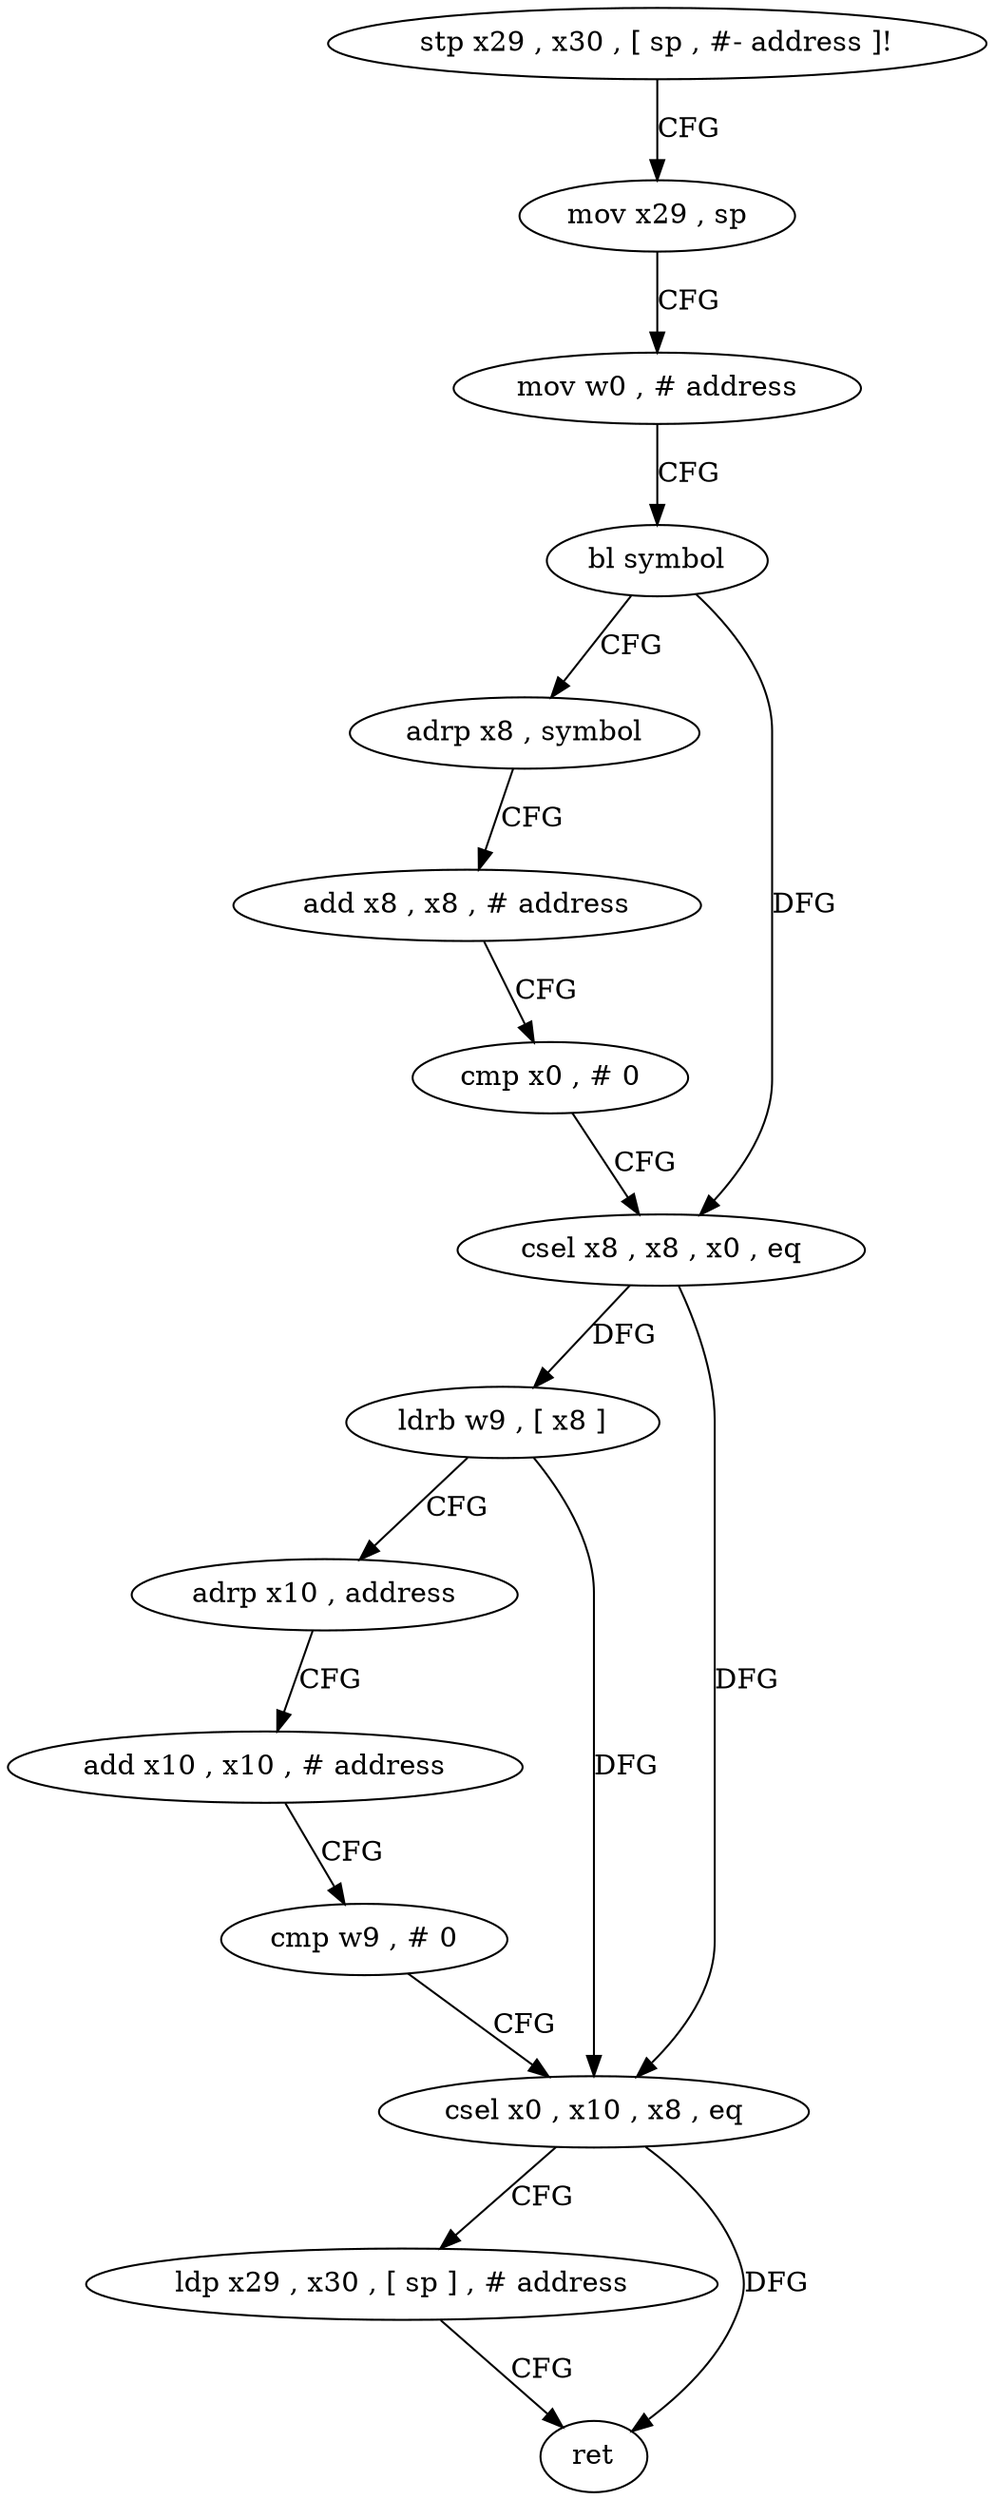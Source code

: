 digraph "func" {
"4238508" [label = "stp x29 , x30 , [ sp , #- address ]!" ]
"4238512" [label = "mov x29 , sp" ]
"4238516" [label = "mov w0 , # address" ]
"4238520" [label = "bl symbol" ]
"4238524" [label = "adrp x8 , symbol" ]
"4238528" [label = "add x8 , x8 , # address" ]
"4238532" [label = "cmp x0 , # 0" ]
"4238536" [label = "csel x8 , x8 , x0 , eq" ]
"4238540" [label = "ldrb w9 , [ x8 ]" ]
"4238544" [label = "adrp x10 , address" ]
"4238548" [label = "add x10 , x10 , # address" ]
"4238552" [label = "cmp w9 , # 0" ]
"4238556" [label = "csel x0 , x10 , x8 , eq" ]
"4238560" [label = "ldp x29 , x30 , [ sp ] , # address" ]
"4238564" [label = "ret" ]
"4238508" -> "4238512" [ label = "CFG" ]
"4238512" -> "4238516" [ label = "CFG" ]
"4238516" -> "4238520" [ label = "CFG" ]
"4238520" -> "4238524" [ label = "CFG" ]
"4238520" -> "4238536" [ label = "DFG" ]
"4238524" -> "4238528" [ label = "CFG" ]
"4238528" -> "4238532" [ label = "CFG" ]
"4238532" -> "4238536" [ label = "CFG" ]
"4238536" -> "4238540" [ label = "DFG" ]
"4238536" -> "4238556" [ label = "DFG" ]
"4238540" -> "4238544" [ label = "CFG" ]
"4238540" -> "4238556" [ label = "DFG" ]
"4238544" -> "4238548" [ label = "CFG" ]
"4238548" -> "4238552" [ label = "CFG" ]
"4238552" -> "4238556" [ label = "CFG" ]
"4238556" -> "4238560" [ label = "CFG" ]
"4238556" -> "4238564" [ label = "DFG" ]
"4238560" -> "4238564" [ label = "CFG" ]
}
